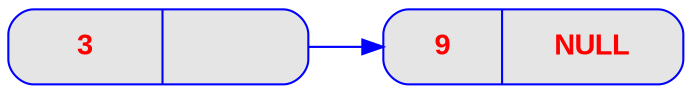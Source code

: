 digraph liste { 
graph [ 
	rankdir = "LR" 
] 

node [ 
	fontname = "Arial bold"
	fontsize = "14" 
	fontcolor = "red" 
	style = "rounded, filled" 
	shape = "record" 
	fillcolor = "grey90" 
	color = "blue" 
	width = "2" 
] 

edge [ 
	color = "blue" 
] 


 
"ID_0001" [label = "{ 3 | <next> }"]; 
"ID_0001" : next -> "ID_0002" ; 
"ID_0002" [label = "{ 9 | <next> NULL}"]; 
}